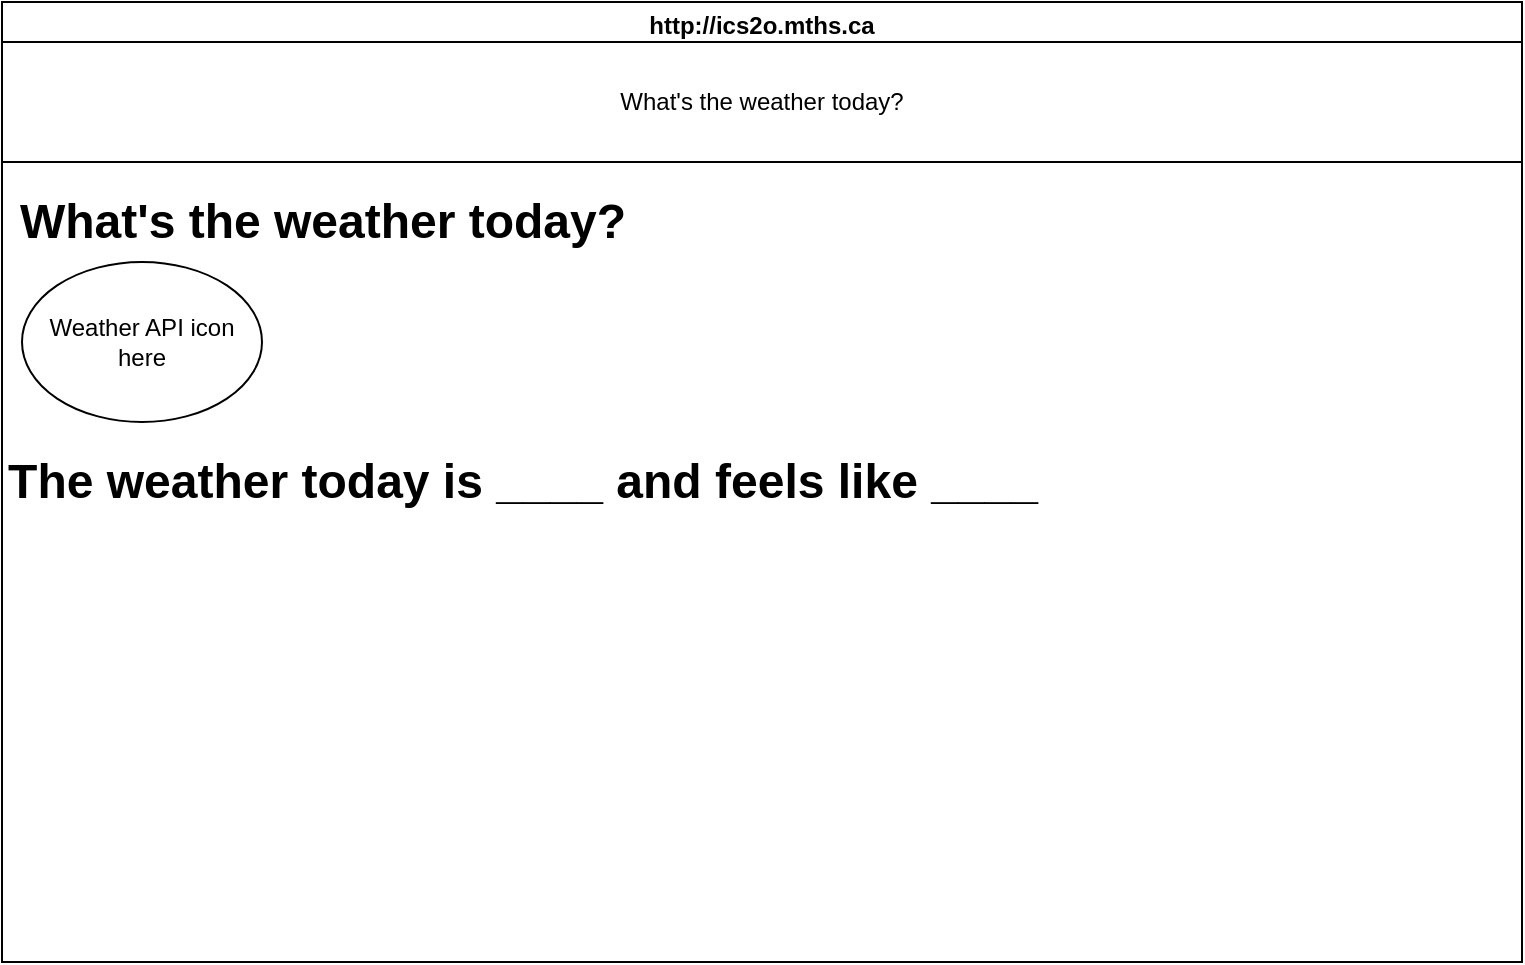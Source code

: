 <mxfile>
    <diagram id="HIP3nbAZw_EuaXWnEj3U" name="Page-1">
        <mxGraphModel dx="1086" dy="743" grid="1" gridSize="10" guides="1" tooltips="1" connect="1" arrows="1" fold="1" page="1" pageScale="1" pageWidth="850" pageHeight="1100" math="0" shadow="0">
            <root>
                <mxCell id="0"/>
                <mxCell id="1" parent="0"/>
                <mxCell id="7" value="http://ics2o.mths.ca" style="swimlane;whiteSpace=wrap;html=1;" parent="1" vertex="1">
                    <mxGeometry x="40" y="40" width="760" height="480" as="geometry"/>
                </mxCell>
                <mxCell id="8" value="What's the weather today?" style="rounded=0;whiteSpace=wrap;html=1;" parent="7" vertex="1">
                    <mxGeometry y="20" width="760" height="60" as="geometry"/>
                </mxCell>
                <mxCell id="9" value="What's the weather today?" style="text;strokeColor=none;fillColor=none;html=1;fontSize=24;fontStyle=1;verticalAlign=middle;align=center;" vertex="1" parent="7">
                    <mxGeometry x="110" y="90" width="100" height="40" as="geometry"/>
                </mxCell>
                <mxCell id="11" value="Weather API icon here" style="ellipse;whiteSpace=wrap;html=1;" vertex="1" parent="7">
                    <mxGeometry x="10" y="130" width="120" height="80" as="geometry"/>
                </mxCell>
                <mxCell id="12" value="The weather today is ____ and feels like ____" style="text;strokeColor=none;fillColor=none;html=1;fontSize=24;fontStyle=1;verticalAlign=middle;align=center;" vertex="1" parent="7">
                    <mxGeometry x="210" y="220" width="100" height="40" as="geometry"/>
                </mxCell>
            </root>
        </mxGraphModel>
    </diagram>
</mxfile>